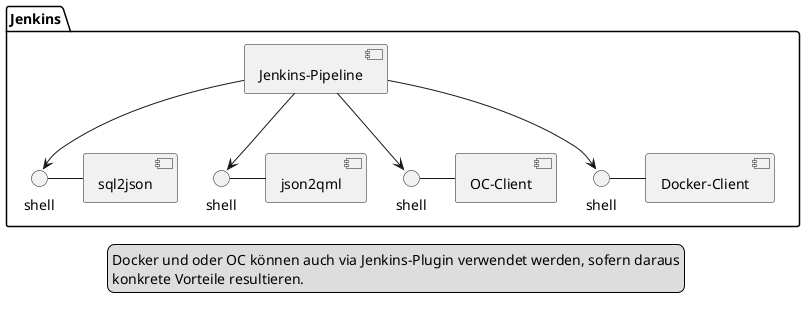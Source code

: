 @startuml
package "Jenkins" {
	together {
    	[sql2json] as sj
        () shell as sji
        sji - sj
    }
    
    together {
    	[json2qml] as jq
        () shell as jqi
        jqi - jq
    }
    
    together {
    	[OC-Client] as oc
        () shell as oci
        oci - oc
    }
    
    together {
    	[Docker-Client] as dc
        () shell as dci
        dci - dc
    }
    
    [Jenkins-Pipeline] as pipe
    
    pipe --> dci
    pipe --> oci
    pipe --> jqi
    pipe --> sji
}
legend
Docker und oder OC können auch via Jenkins-Plugin verwendet werden, sofern daraus
konkrete Vorteile resultieren.
endlegend
@enduml